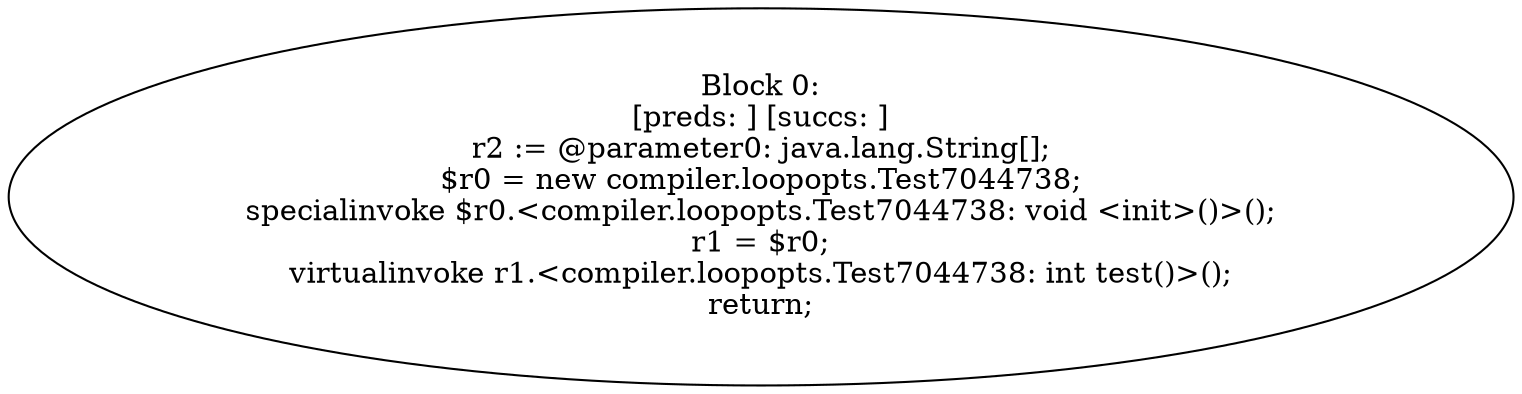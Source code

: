digraph "unitGraph" {
    "Block 0:
[preds: ] [succs: ]
r2 := @parameter0: java.lang.String[];
$r0 = new compiler.loopopts.Test7044738;
specialinvoke $r0.<compiler.loopopts.Test7044738: void <init>()>();
r1 = $r0;
virtualinvoke r1.<compiler.loopopts.Test7044738: int test()>();
return;
"
}
